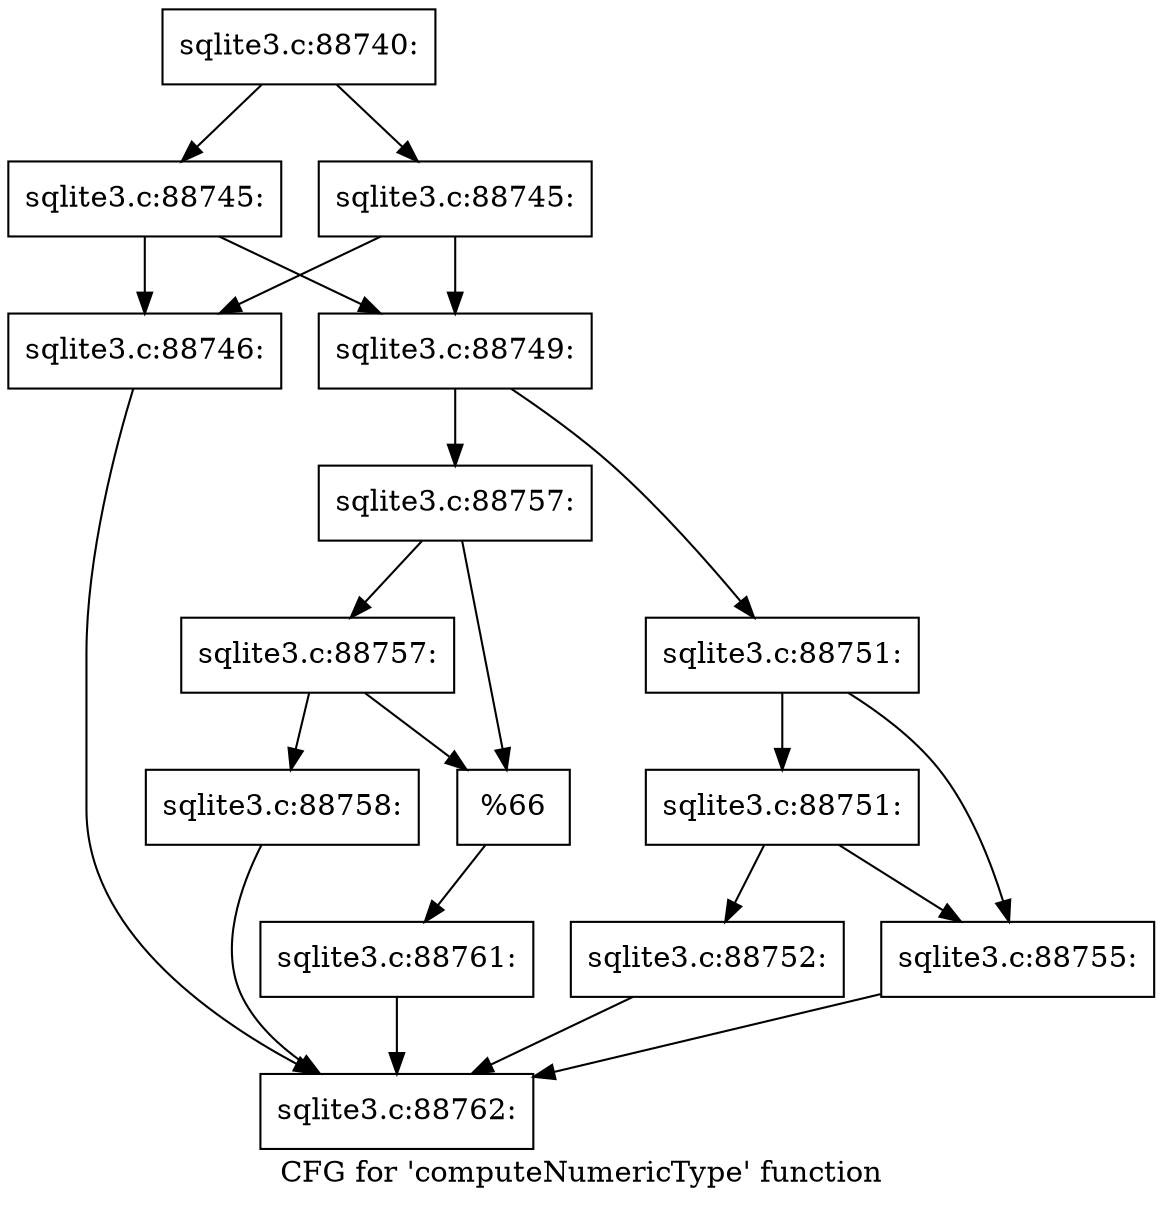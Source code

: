 digraph "CFG for 'computeNumericType' function" {
	label="CFG for 'computeNumericType' function";

	Node0x55c0f5d2e8a0 [shape=record,label="{sqlite3.c:88740:}"];
	Node0x55c0f5d2e8a0 -> Node0x55c0f7eca330;
	Node0x55c0f5d2e8a0 -> Node0x55c0f7eca380;
	Node0x55c0f7eca330 [shape=record,label="{sqlite3.c:88745:}"];
	Node0x55c0f7eca330 -> Node0x55c0f7ec9950;
	Node0x55c0f7eca330 -> Node0x55c0f7eca2e0;
	Node0x55c0f7eca380 [shape=record,label="{sqlite3.c:88745:}"];
	Node0x55c0f7eca380 -> Node0x55c0f7ec9950;
	Node0x55c0f7eca380 -> Node0x55c0f7eca2e0;
	Node0x55c0f7ec9950 [shape=record,label="{sqlite3.c:88746:}"];
	Node0x55c0f7ec9950 -> Node0x55c0f7ec94a0;
	Node0x55c0f7eca2e0 [shape=record,label="{sqlite3.c:88749:}"];
	Node0x55c0f7eca2e0 -> Node0x55c0f7ecba40;
	Node0x55c0f7eca2e0 -> Node0x55c0f7ecbae0;
	Node0x55c0f7ecba40 [shape=record,label="{sqlite3.c:88751:}"];
	Node0x55c0f7ecba40 -> Node0x55c0f7ecbfe0;
	Node0x55c0f7ecba40 -> Node0x55c0f7ecbf90;
	Node0x55c0f7ecbfe0 [shape=record,label="{sqlite3.c:88751:}"];
	Node0x55c0f7ecbfe0 -> Node0x55c0f7ecbef0;
	Node0x55c0f7ecbfe0 -> Node0x55c0f7ecbf90;
	Node0x55c0f7ecbef0 [shape=record,label="{sqlite3.c:88752:}"];
	Node0x55c0f7ecbef0 -> Node0x55c0f7ec94a0;
	Node0x55c0f7ecbf90 [shape=record,label="{sqlite3.c:88755:}"];
	Node0x55c0f7ecbf90 -> Node0x55c0f7ec94a0;
	Node0x55c0f7ecbae0 [shape=record,label="{sqlite3.c:88757:}"];
	Node0x55c0f7ecbae0 -> Node0x55c0f7ecd4d0;
	Node0x55c0f7ecbae0 -> Node0x55c0f7ecd480;
	Node0x55c0f7ecd4d0 [shape=record,label="{sqlite3.c:88757:}"];
	Node0x55c0f7ecd4d0 -> Node0x55c0f7ecbf40;
	Node0x55c0f7ecd4d0 -> Node0x55c0f7ecd480;
	Node0x55c0f7ecbf40 [shape=record,label="{sqlite3.c:88758:}"];
	Node0x55c0f7ecbf40 -> Node0x55c0f7ec94a0;
	Node0x55c0f7ecd480 [shape=record,label="{%66}"];
	Node0x55c0f7ecd480 -> Node0x55c0f7ecba90;
	Node0x55c0f7ecba90 [shape=record,label="{sqlite3.c:88761:}"];
	Node0x55c0f7ecba90 -> Node0x55c0f7ec94a0;
	Node0x55c0f7ec94a0 [shape=record,label="{sqlite3.c:88762:}"];
}
